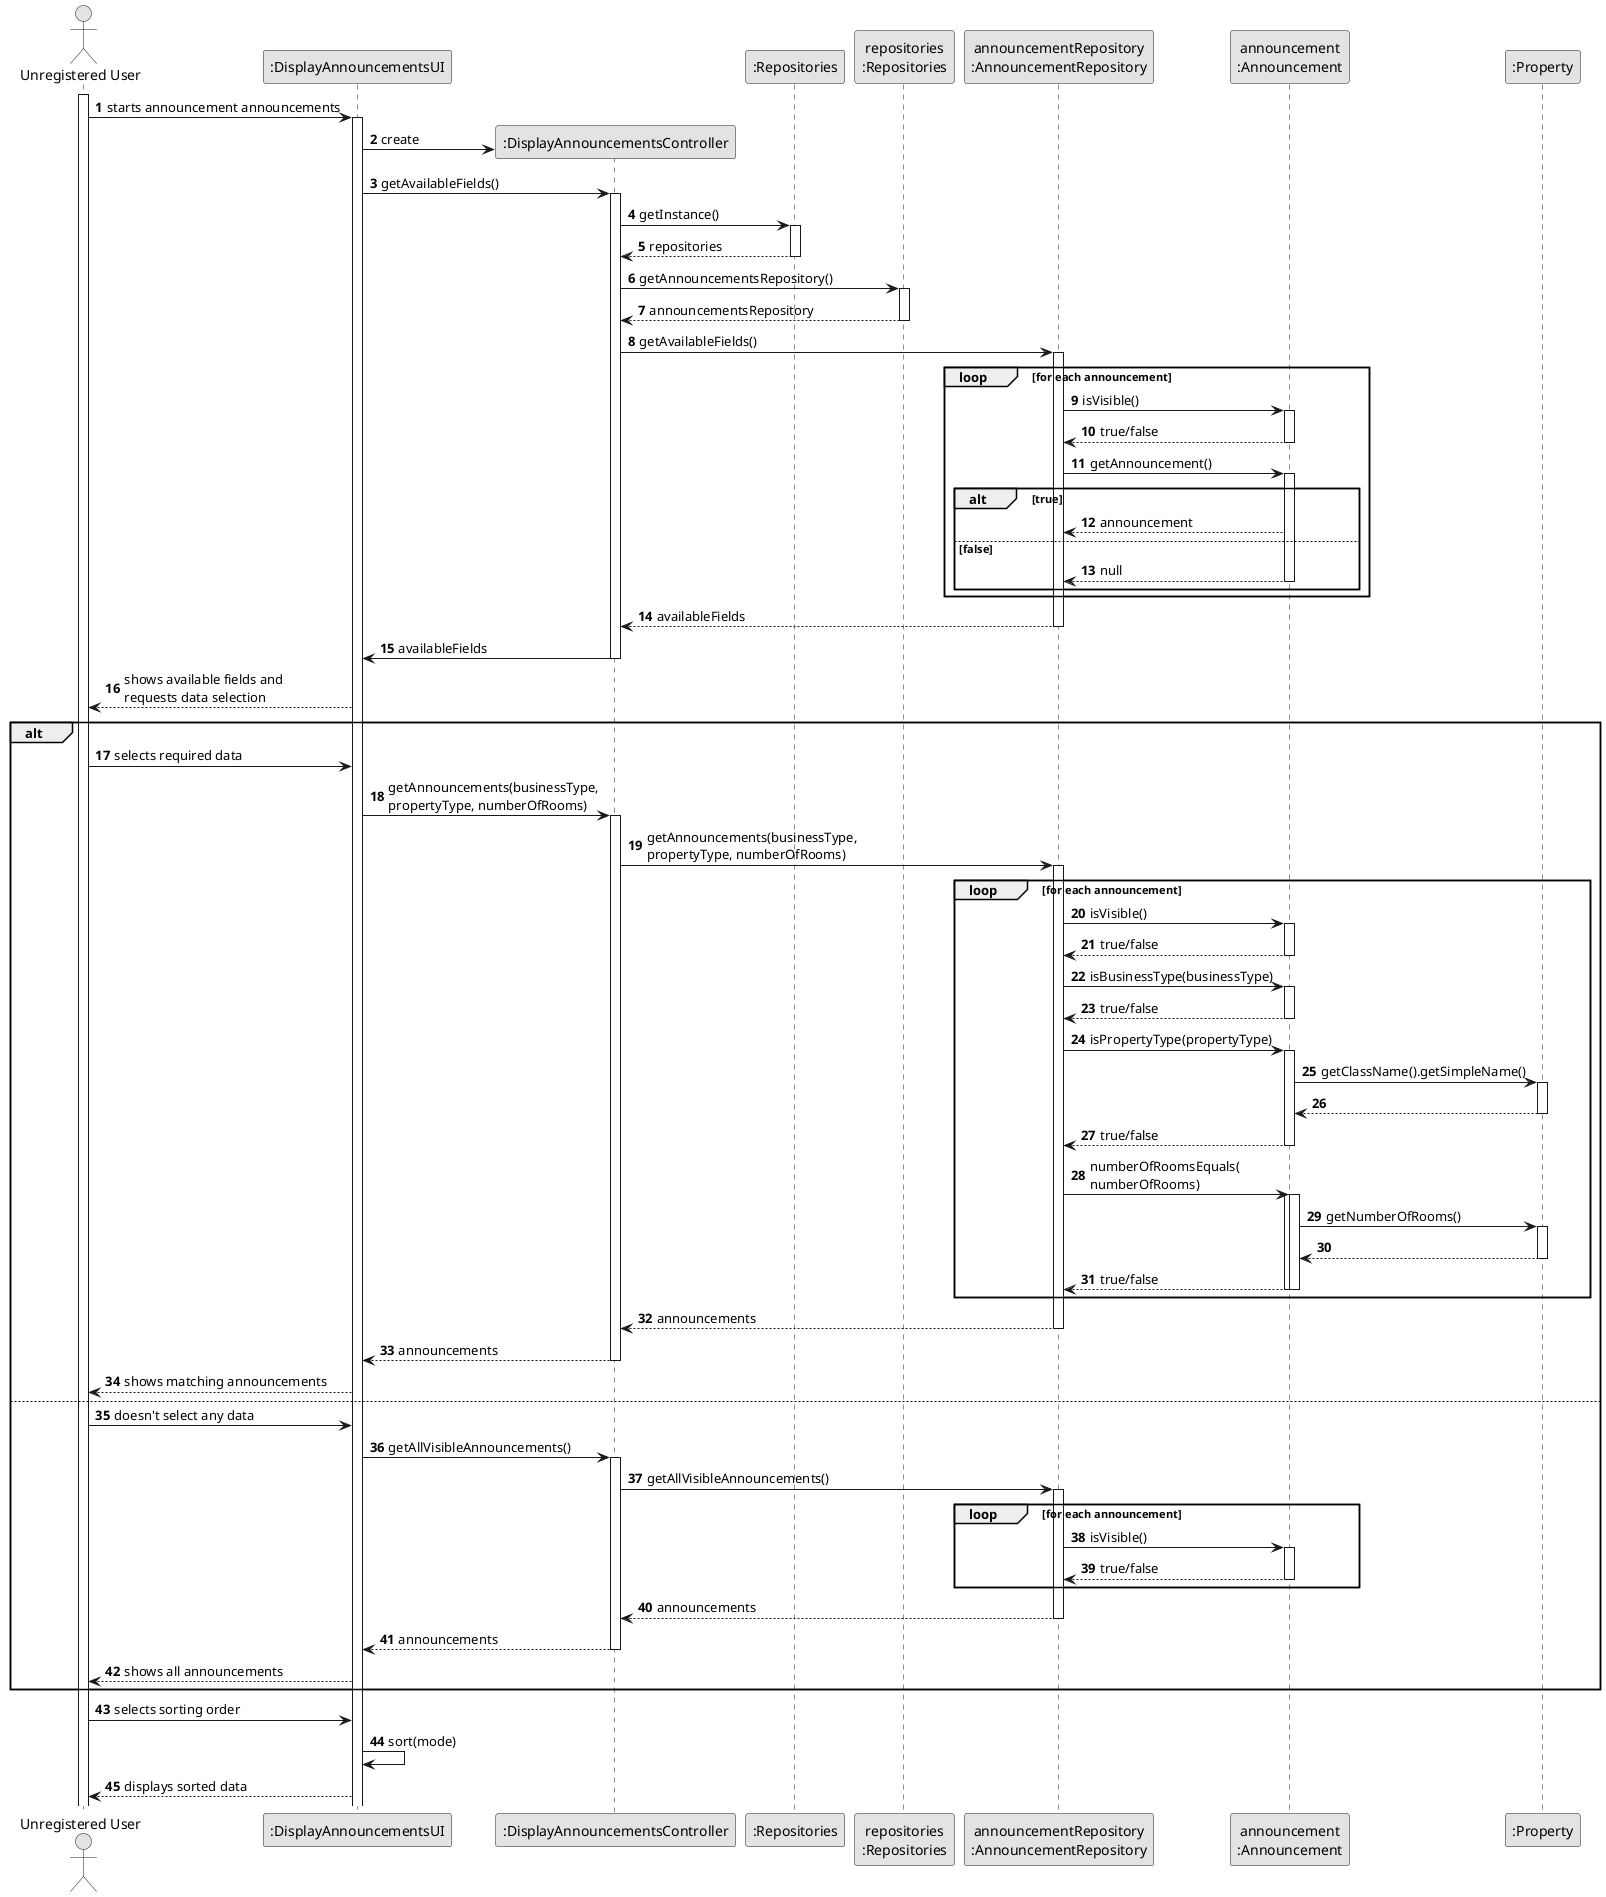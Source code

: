 @startuml
skinparam monochrome true
skinparam packageStyle rectangle
skinparam shadowing false

autonumber

'hide footbox
actor "Unregistered User" as UR
participant ":DisplayAnnouncementsUI" as UI
participant ":DisplayAnnouncementsUI" as UI
participant ":DisplayAnnouncementsController" as CTRL
participant ":Repositories" as reposclass
participant "repositories\n:Repositories" as repositories
participant "announcementRepository\n:AnnouncementRepository" as ARepo
participant "announcement\n:Announcement" as announcement
participant ":Property" as prop



activate UR
UR -> UI: starts announcement announcements
activate UI
UI -> CTRL**: create
UI -> CTRL: getAvailableFields()
activate CTRL

CTRL -> reposclass: getInstance()
activate reposclass
reposclass --> CTRL: repositories
deactivate reposclass
CTRL -> repositories: getAnnouncementsRepository()
activate repositories
repositories --> CTRL: announcementsRepository
deactivate repositories
CTRL -> ARepo: getAvailableFields()
activate ARepo
loop for each announcement
    ARepo -> announcement: isVisible()
    activate announcement
    return true/false
    'ARepo -> announcement: getBusinessType()
    ARepo -> announcement: getAnnouncement()
    alt true
        activate announcement
        announcement --> ARepo: announcement
        else false
        return null
        deactivate announcement
    end
end
ARepo --> CTRL: availableFields
deactivate ARepo

CTRL -> UI: availableFields
deactivate CTRL

UI --> UR: shows available fields and\nrequests data selection
alt
UR -> UI: selects required data
UI -> CTRL: getAnnouncements(businessType,\npropertyType, numberOfRooms)
activate CTRL
CTRL -> ARepo: getAnnouncements(businessType,\npropertyType, numberOfRooms)
activate ARepo
loop for each announcement
ARepo -> announcement: isVisible()
activate announcement
return true/false
deactivate announcement
ARepo -> announcement: isBusinessType(businessType)
activate announcement
return true/false
deactivate announcement

ARepo -> announcement: isPropertyType(propertyType)
activate announcement
announcement -> prop: getClassName().getSimpleName()
activate prop
return
return true/false
deactivate prop
deactivate announcement

ARepo -> announcement: numberOfRoomsEquals(\nnumberOfRooms)
activate announcement
activate announcement
announcement -> prop: getNumberOfRooms()
activate prop
return

return true/false
deactivate announcement


end

ARepo --> CTRL: announcements
deactivate ARepo
CTRL --> UI: announcements
deactivate CTRL
UI --> UR: shows matching announcements
else
UR -> UI: doesn't select any data
UI -> CTRL: getAllVisibleAnnouncements()
activate CTRL
CTRL -> ARepo: getAllVisibleAnnouncements()
activate ARepo
loop for each announcement
ARepo -> announcement: isVisible()
activate announcement
return true/false
deactivate announcement
end
ARepo --> CTRL: announcements
deactivate ARepo

CTRL --> UI: announcements
deactivate CTRL
UI --> UR: shows all announcements

end 'ALT fragment end

UR -> UI: selects sorting order
UI -> UI: sort(mode)
UI --> UR: displays sorted data


@enduml